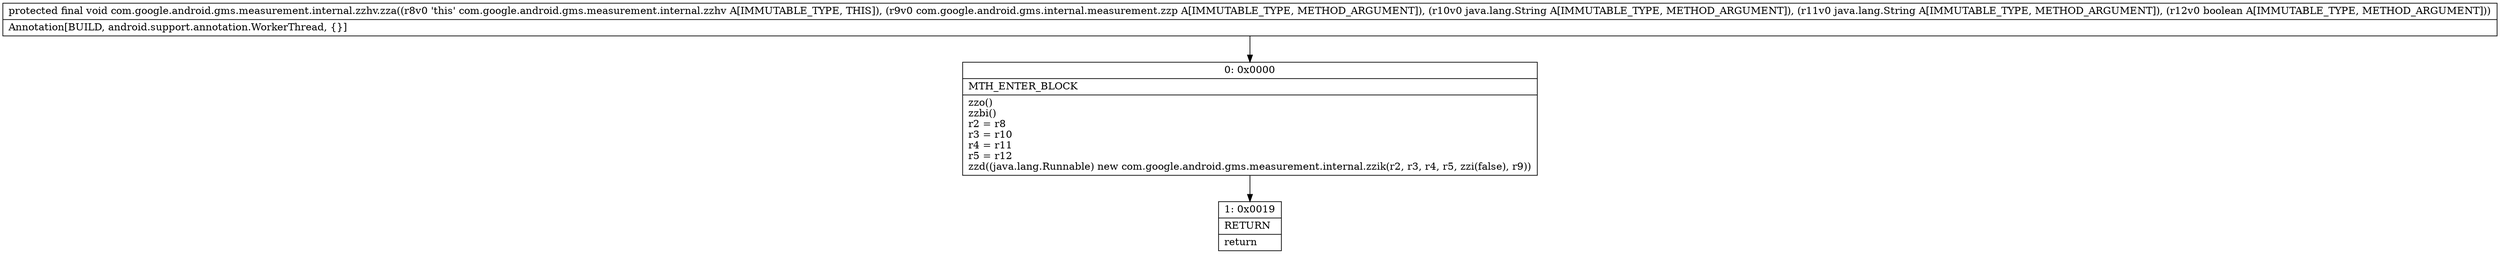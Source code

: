 digraph "CFG forcom.google.android.gms.measurement.internal.zzhv.zza(Lcom\/google\/android\/gms\/internal\/measurement\/zzp;Ljava\/lang\/String;Ljava\/lang\/String;Z)V" {
Node_0 [shape=record,label="{0\:\ 0x0000|MTH_ENTER_BLOCK\l|zzo()\lzzbi()\lr2 = r8\lr3 = r10\lr4 = r11\lr5 = r12\lzzd((java.lang.Runnable) new com.google.android.gms.measurement.internal.zzik(r2, r3, r4, r5, zzi(false), r9))\l}"];
Node_1 [shape=record,label="{1\:\ 0x0019|RETURN\l|return\l}"];
MethodNode[shape=record,label="{protected final void com.google.android.gms.measurement.internal.zzhv.zza((r8v0 'this' com.google.android.gms.measurement.internal.zzhv A[IMMUTABLE_TYPE, THIS]), (r9v0 com.google.android.gms.internal.measurement.zzp A[IMMUTABLE_TYPE, METHOD_ARGUMENT]), (r10v0 java.lang.String A[IMMUTABLE_TYPE, METHOD_ARGUMENT]), (r11v0 java.lang.String A[IMMUTABLE_TYPE, METHOD_ARGUMENT]), (r12v0 boolean A[IMMUTABLE_TYPE, METHOD_ARGUMENT]))  | Annotation[BUILD, android.support.annotation.WorkerThread, \{\}]\l}"];
MethodNode -> Node_0;
Node_0 -> Node_1;
}

